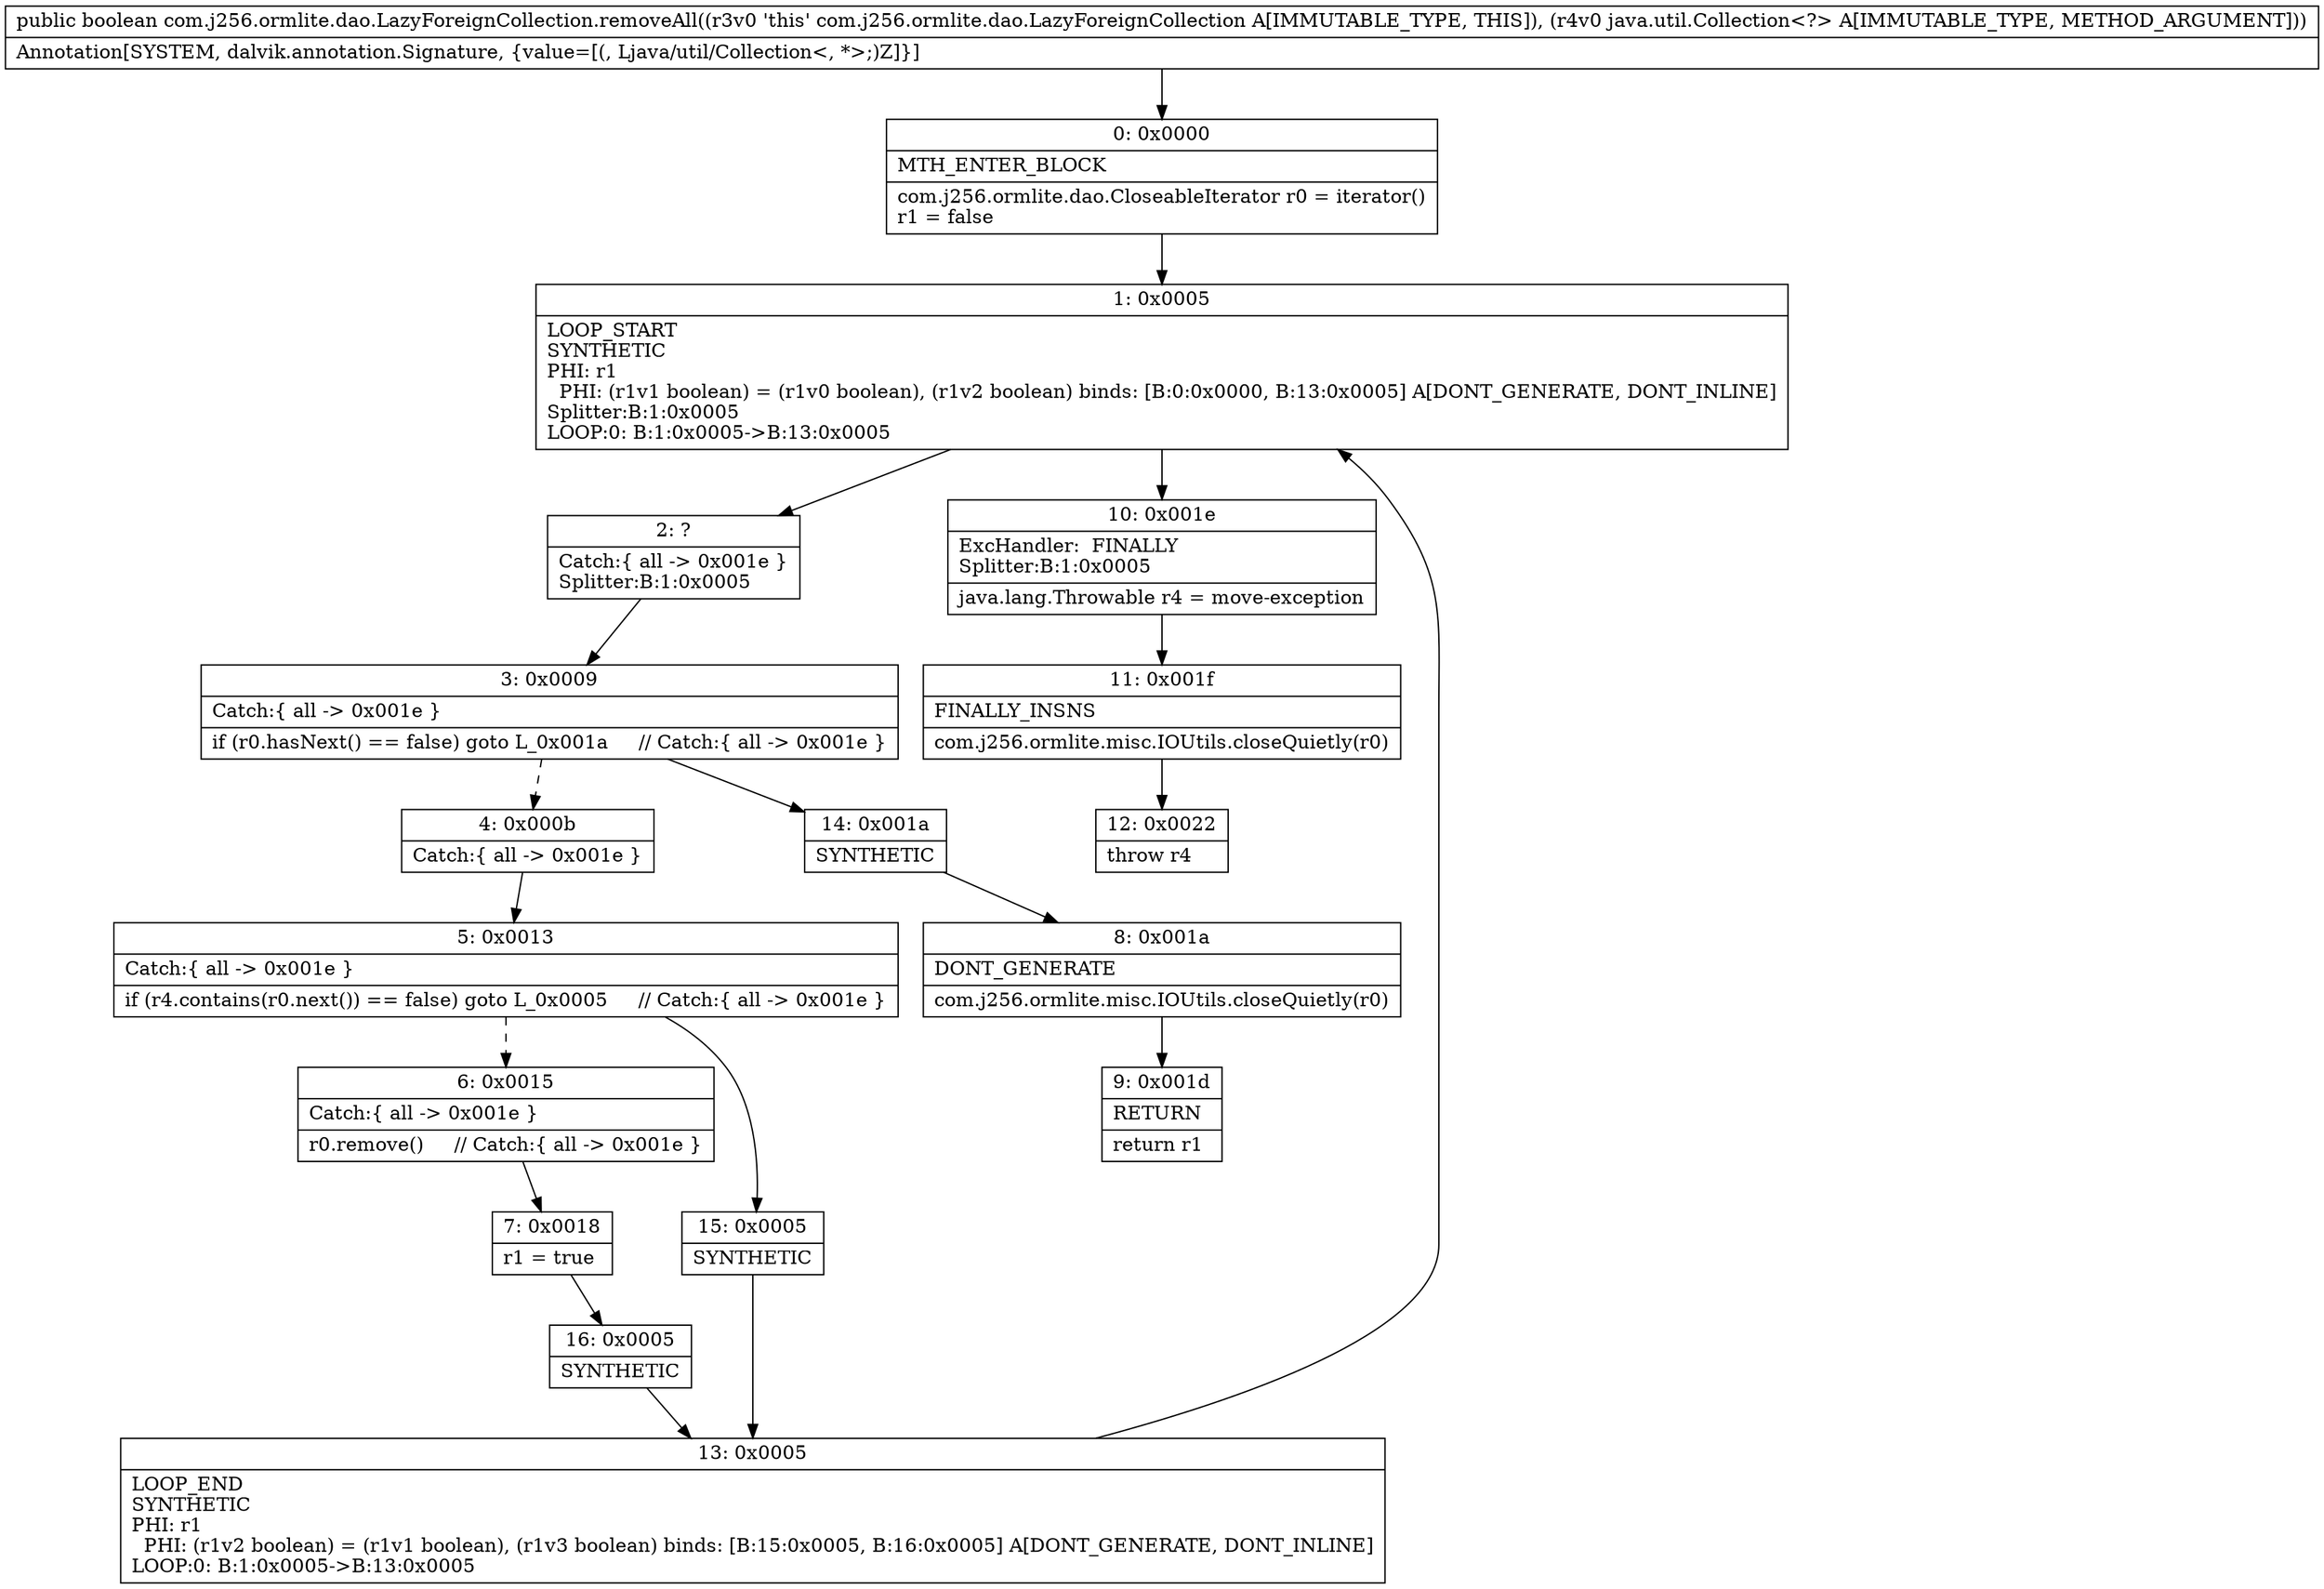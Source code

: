 digraph "CFG forcom.j256.ormlite.dao.LazyForeignCollection.removeAll(Ljava\/util\/Collection;)Z" {
Node_0 [shape=record,label="{0\:\ 0x0000|MTH_ENTER_BLOCK\l|com.j256.ormlite.dao.CloseableIterator r0 = iterator()\lr1 = false\l}"];
Node_1 [shape=record,label="{1\:\ 0x0005|LOOP_START\lSYNTHETIC\lPHI: r1 \l  PHI: (r1v1 boolean) = (r1v0 boolean), (r1v2 boolean) binds: [B:0:0x0000, B:13:0x0005] A[DONT_GENERATE, DONT_INLINE]\lSplitter:B:1:0x0005\lLOOP:0: B:1:0x0005\-\>B:13:0x0005\l}"];
Node_2 [shape=record,label="{2\:\ ?|Catch:\{ all \-\> 0x001e \}\lSplitter:B:1:0x0005\l}"];
Node_3 [shape=record,label="{3\:\ 0x0009|Catch:\{ all \-\> 0x001e \}\l|if (r0.hasNext() == false) goto L_0x001a     \/\/ Catch:\{ all \-\> 0x001e \}\l}"];
Node_4 [shape=record,label="{4\:\ 0x000b|Catch:\{ all \-\> 0x001e \}\l}"];
Node_5 [shape=record,label="{5\:\ 0x0013|Catch:\{ all \-\> 0x001e \}\l|if (r4.contains(r0.next()) == false) goto L_0x0005     \/\/ Catch:\{ all \-\> 0x001e \}\l}"];
Node_6 [shape=record,label="{6\:\ 0x0015|Catch:\{ all \-\> 0x001e \}\l|r0.remove()     \/\/ Catch:\{ all \-\> 0x001e \}\l}"];
Node_7 [shape=record,label="{7\:\ 0x0018|r1 = true\l}"];
Node_8 [shape=record,label="{8\:\ 0x001a|DONT_GENERATE\l|com.j256.ormlite.misc.IOUtils.closeQuietly(r0)\l}"];
Node_9 [shape=record,label="{9\:\ 0x001d|RETURN\l|return r1\l}"];
Node_10 [shape=record,label="{10\:\ 0x001e|ExcHandler:  FINALLY\lSplitter:B:1:0x0005\l|java.lang.Throwable r4 = move\-exception\l}"];
Node_11 [shape=record,label="{11\:\ 0x001f|FINALLY_INSNS\l|com.j256.ormlite.misc.IOUtils.closeQuietly(r0)\l}"];
Node_12 [shape=record,label="{12\:\ 0x0022|throw r4\l}"];
Node_13 [shape=record,label="{13\:\ 0x0005|LOOP_END\lSYNTHETIC\lPHI: r1 \l  PHI: (r1v2 boolean) = (r1v1 boolean), (r1v3 boolean) binds: [B:15:0x0005, B:16:0x0005] A[DONT_GENERATE, DONT_INLINE]\lLOOP:0: B:1:0x0005\-\>B:13:0x0005\l}"];
Node_14 [shape=record,label="{14\:\ 0x001a|SYNTHETIC\l}"];
Node_15 [shape=record,label="{15\:\ 0x0005|SYNTHETIC\l}"];
Node_16 [shape=record,label="{16\:\ 0x0005|SYNTHETIC\l}"];
MethodNode[shape=record,label="{public boolean com.j256.ormlite.dao.LazyForeignCollection.removeAll((r3v0 'this' com.j256.ormlite.dao.LazyForeignCollection A[IMMUTABLE_TYPE, THIS]), (r4v0 java.util.Collection\<?\> A[IMMUTABLE_TYPE, METHOD_ARGUMENT]))  | Annotation[SYSTEM, dalvik.annotation.Signature, \{value=[(, Ljava\/util\/Collection\<, *\>;)Z]\}]\l}"];
MethodNode -> Node_0;
Node_0 -> Node_1;
Node_1 -> Node_2;
Node_1 -> Node_10;
Node_2 -> Node_3;
Node_3 -> Node_4[style=dashed];
Node_3 -> Node_14;
Node_4 -> Node_5;
Node_5 -> Node_6[style=dashed];
Node_5 -> Node_15;
Node_6 -> Node_7;
Node_7 -> Node_16;
Node_8 -> Node_9;
Node_10 -> Node_11;
Node_11 -> Node_12;
Node_13 -> Node_1;
Node_14 -> Node_8;
Node_15 -> Node_13;
Node_16 -> Node_13;
}

